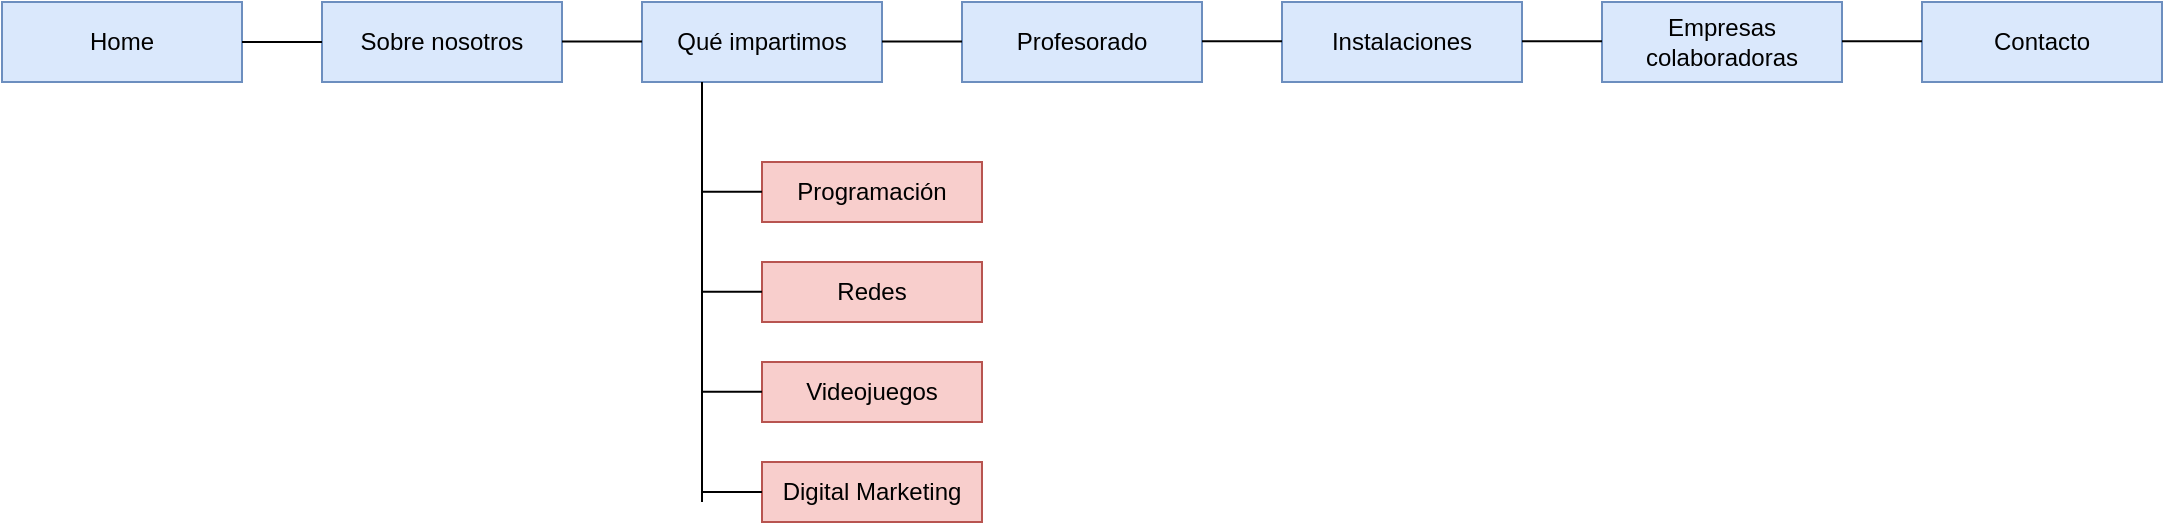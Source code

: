 <mxfile version="16.2.4" type="device"><diagram id="uv7n0HDYrIvzGZw3QIPk" name="Page-1"><mxGraphModel dx="1422" dy="762" grid="1" gridSize="10" guides="1" tooltips="1" connect="1" arrows="1" fold="1" page="1" pageScale="1" pageWidth="827" pageHeight="1169" math="0" shadow="0"><root><mxCell id="0"/><mxCell id="1" parent="0"/><mxCell id="uB7q7CmksO12546ypCLV-1" value="" style="rounded=0;whiteSpace=wrap;html=1;fillColor=#dae8fc;strokeColor=#6c8ebf;" parent="1" vertex="1"><mxGeometry x="120" y="280" width="120" height="40" as="geometry"/></mxCell><mxCell id="uB7q7CmksO12546ypCLV-2" value="Home" style="text;html=1;strokeColor=none;fillColor=none;align=center;verticalAlign=middle;whiteSpace=wrap;rounded=0;" parent="1" vertex="1"><mxGeometry x="150" y="285" width="60" height="30" as="geometry"/></mxCell><mxCell id="uB7q7CmksO12546ypCLV-3" value="" style="rounded=0;whiteSpace=wrap;html=1;fillColor=#dae8fc;strokeColor=#6c8ebf;" parent="1" vertex="1"><mxGeometry x="280" y="280" width="120" height="40" as="geometry"/></mxCell><mxCell id="uB7q7CmksO12546ypCLV-4" value="Sobre nosotros" style="text;html=1;strokeColor=none;fillColor=none;align=center;verticalAlign=middle;whiteSpace=wrap;rounded=0;" parent="1" vertex="1"><mxGeometry x="290" y="285" width="100" height="30" as="geometry"/></mxCell><mxCell id="uB7q7CmksO12546ypCLV-5" value="" style="rounded=0;whiteSpace=wrap;html=1;fillColor=#dae8fc;strokeColor=#6c8ebf;" parent="1" vertex="1"><mxGeometry x="440" y="280" width="120" height="40" as="geometry"/></mxCell><mxCell id="uB7q7CmksO12546ypCLV-6" value="Qué impartimos" style="text;html=1;strokeColor=none;fillColor=none;align=center;verticalAlign=middle;whiteSpace=wrap;rounded=0;" parent="1" vertex="1"><mxGeometry x="450" y="285" width="100" height="30" as="geometry"/></mxCell><mxCell id="uB7q7CmksO12546ypCLV-7" value="" style="rounded=0;whiteSpace=wrap;html=1;fillColor=#dae8fc;strokeColor=#6c8ebf;" parent="1" vertex="1"><mxGeometry x="600" y="280" width="120" height="40" as="geometry"/></mxCell><mxCell id="uB7q7CmksO12546ypCLV-8" value="Profesorado" style="text;html=1;strokeColor=none;fillColor=none;align=center;verticalAlign=middle;whiteSpace=wrap;rounded=0;" parent="1" vertex="1"><mxGeometry x="610" y="285" width="100" height="30" as="geometry"/></mxCell><mxCell id="uB7q7CmksO12546ypCLV-9" value="" style="rounded=0;whiteSpace=wrap;html=1;fillColor=#dae8fc;strokeColor=#6c8ebf;" parent="1" vertex="1"><mxGeometry x="760" y="280" width="120" height="40" as="geometry"/></mxCell><mxCell id="uB7q7CmksO12546ypCLV-10" value="Instalaciones" style="text;html=1;strokeColor=none;fillColor=none;align=center;verticalAlign=middle;whiteSpace=wrap;rounded=0;" parent="1" vertex="1"><mxGeometry x="770" y="285" width="100" height="30" as="geometry"/></mxCell><mxCell id="uB7q7CmksO12546ypCLV-11" value="" style="rounded=0;whiteSpace=wrap;html=1;fillColor=#dae8fc;strokeColor=#6c8ebf;" parent="1" vertex="1"><mxGeometry x="920" y="280" width="120" height="40" as="geometry"/></mxCell><mxCell id="uB7q7CmksO12546ypCLV-12" value="Empresas colaboradoras" style="text;html=1;strokeColor=none;fillColor=none;align=center;verticalAlign=middle;whiteSpace=wrap;rounded=0;" parent="1" vertex="1"><mxGeometry x="930" y="285" width="100" height="30" as="geometry"/></mxCell><mxCell id="uB7q7CmksO12546ypCLV-13" value="" style="rounded=0;whiteSpace=wrap;html=1;fillColor=#dae8fc;strokeColor=#6c8ebf;" parent="1" vertex="1"><mxGeometry x="1080" y="280" width="120" height="40" as="geometry"/></mxCell><mxCell id="uB7q7CmksO12546ypCLV-14" value="Contacto" style="text;html=1;strokeColor=none;fillColor=none;align=center;verticalAlign=middle;whiteSpace=wrap;rounded=0;" parent="1" vertex="1"><mxGeometry x="1090" y="285" width="100" height="30" as="geometry"/></mxCell><mxCell id="uB7q7CmksO12546ypCLV-15" value="" style="rounded=0;whiteSpace=wrap;html=1;fillColor=#f8cecc;strokeColor=#b85450;" parent="1" vertex="1"><mxGeometry x="500" y="360" width="110" height="30" as="geometry"/></mxCell><mxCell id="uB7q7CmksO12546ypCLV-16" value="Programación" style="text;html=1;align=center;verticalAlign=middle;whiteSpace=wrap;rounded=0;" parent="1" vertex="1"><mxGeometry x="505" y="360" width="100" height="30" as="geometry"/></mxCell><mxCell id="uB7q7CmksO12546ypCLV-17" value="" style="rounded=0;whiteSpace=wrap;html=1;fillColor=#f8cecc;strokeColor=#b85450;" parent="1" vertex="1"><mxGeometry x="500" y="410" width="110" height="30" as="geometry"/></mxCell><mxCell id="uB7q7CmksO12546ypCLV-18" value="Redes" style="text;html=1;align=center;verticalAlign=middle;whiteSpace=wrap;rounded=0;" parent="1" vertex="1"><mxGeometry x="505" y="410" width="100" height="30" as="geometry"/></mxCell><mxCell id="uB7q7CmksO12546ypCLV-19" value="" style="rounded=0;whiteSpace=wrap;html=1;fillColor=#f8cecc;strokeColor=#b85450;" parent="1" vertex="1"><mxGeometry x="500" y="460" width="110" height="30" as="geometry"/></mxCell><mxCell id="uB7q7CmksO12546ypCLV-20" value="Videojuegos" style="text;html=1;strokeColor=none;fillColor=none;align=center;verticalAlign=middle;whiteSpace=wrap;rounded=0;" parent="1" vertex="1"><mxGeometry x="505" y="460" width="100" height="30" as="geometry"/></mxCell><mxCell id="uB7q7CmksO12546ypCLV-21" value="" style="rounded=0;whiteSpace=wrap;html=1;fillColor=#f8cecc;strokeColor=#b85450;" parent="1" vertex="1"><mxGeometry x="500" y="510" width="110" height="30" as="geometry"/></mxCell><mxCell id="uB7q7CmksO12546ypCLV-22" value="Digital Marketing" style="text;html=1;strokeColor=none;fillColor=none;align=center;verticalAlign=middle;whiteSpace=wrap;rounded=0;" parent="1" vertex="1"><mxGeometry x="505" y="510" width="100" height="30" as="geometry"/></mxCell><mxCell id="uB7q7CmksO12546ypCLV-24" value="" style="endArrow=none;html=1;rounded=0;exitX=1;exitY=0.5;exitDx=0;exitDy=0;entryX=0;entryY=0.5;entryDx=0;entryDy=0;" parent="1" source="uB7q7CmksO12546ypCLV-1" target="uB7q7CmksO12546ypCLV-3" edge="1"><mxGeometry width="50" height="50" relative="1" as="geometry"><mxPoint x="600" y="530" as="sourcePoint"/><mxPoint x="650" y="480" as="targetPoint"/></mxGeometry></mxCell><mxCell id="uB7q7CmksO12546ypCLV-25" value="" style="endArrow=none;html=1;rounded=0;exitX=1;exitY=0.5;exitDx=0;exitDy=0;entryX=0;entryY=0.5;entryDx=0;entryDy=0;" parent="1" edge="1"><mxGeometry width="50" height="50" relative="1" as="geometry"><mxPoint x="400" y="299.76" as="sourcePoint"/><mxPoint x="440" y="299.76" as="targetPoint"/></mxGeometry></mxCell><mxCell id="uB7q7CmksO12546ypCLV-26" value="" style="endArrow=none;html=1;rounded=0;exitX=1;exitY=0.5;exitDx=0;exitDy=0;entryX=0;entryY=0.5;entryDx=0;entryDy=0;" parent="1" edge="1"><mxGeometry width="50" height="50" relative="1" as="geometry"><mxPoint x="560" y="299.76" as="sourcePoint"/><mxPoint x="600" y="299.76" as="targetPoint"/></mxGeometry></mxCell><mxCell id="uB7q7CmksO12546ypCLV-27" value="" style="endArrow=none;html=1;rounded=0;exitX=1;exitY=0.5;exitDx=0;exitDy=0;entryX=0;entryY=0.5;entryDx=0;entryDy=0;" parent="1" edge="1"><mxGeometry width="50" height="50" relative="1" as="geometry"><mxPoint x="720" y="299.66" as="sourcePoint"/><mxPoint x="760" y="299.66" as="targetPoint"/></mxGeometry></mxCell><mxCell id="uB7q7CmksO12546ypCLV-28" value="" style="endArrow=none;html=1;rounded=0;exitX=1;exitY=0.5;exitDx=0;exitDy=0;entryX=0;entryY=0.5;entryDx=0;entryDy=0;" parent="1" edge="1"><mxGeometry width="50" height="50" relative="1" as="geometry"><mxPoint x="880" y="299.66" as="sourcePoint"/><mxPoint x="920" y="299.66" as="targetPoint"/></mxGeometry></mxCell><mxCell id="uB7q7CmksO12546ypCLV-29" value="" style="endArrow=none;html=1;rounded=0;exitX=1;exitY=0.5;exitDx=0;exitDy=0;entryX=0;entryY=0.5;entryDx=0;entryDy=0;" parent="1" edge="1"><mxGeometry width="50" height="50" relative="1" as="geometry"><mxPoint x="1040.0" y="299.58" as="sourcePoint"/><mxPoint x="1080.0" y="299.58" as="targetPoint"/></mxGeometry></mxCell><mxCell id="uB7q7CmksO12546ypCLV-31" value="" style="endArrow=none;html=1;rounded=0;entryX=0.25;entryY=1;entryDx=0;entryDy=0;" parent="1" target="uB7q7CmksO12546ypCLV-5" edge="1"><mxGeometry width="50" height="50" relative="1" as="geometry"><mxPoint x="470" y="530" as="sourcePoint"/><mxPoint x="570" y="380" as="targetPoint"/></mxGeometry></mxCell><mxCell id="uB7q7CmksO12546ypCLV-32" value="" style="endArrow=none;html=1;rounded=0;entryX=0;entryY=0.5;entryDx=0;entryDy=0;" parent="1" target="uB7q7CmksO12546ypCLV-21" edge="1"><mxGeometry width="50" height="50" relative="1" as="geometry"><mxPoint x="470" y="525" as="sourcePoint"/><mxPoint x="560" y="460" as="targetPoint"/></mxGeometry></mxCell><mxCell id="uB7q7CmksO12546ypCLV-34" value="" style="endArrow=none;html=1;rounded=0;entryX=0;entryY=0.5;entryDx=0;entryDy=0;" parent="1" edge="1"><mxGeometry width="50" height="50" relative="1" as="geometry"><mxPoint x="470" y="474.84" as="sourcePoint"/><mxPoint x="500" y="474.84" as="targetPoint"/></mxGeometry></mxCell><mxCell id="uB7q7CmksO12546ypCLV-35" value="" style="endArrow=none;html=1;rounded=0;entryX=0;entryY=0.5;entryDx=0;entryDy=0;" parent="1" edge="1"><mxGeometry width="50" height="50" relative="1" as="geometry"><mxPoint x="470" y="424.84" as="sourcePoint"/><mxPoint x="500" y="424.84" as="targetPoint"/></mxGeometry></mxCell><mxCell id="uB7q7CmksO12546ypCLV-36" value="" style="endArrow=none;html=1;rounded=0;entryX=0;entryY=0.5;entryDx=0;entryDy=0;" parent="1" edge="1"><mxGeometry width="50" height="50" relative="1" as="geometry"><mxPoint x="470" y="374.84" as="sourcePoint"/><mxPoint x="500" y="374.84" as="targetPoint"/></mxGeometry></mxCell></root></mxGraphModel></diagram></mxfile>